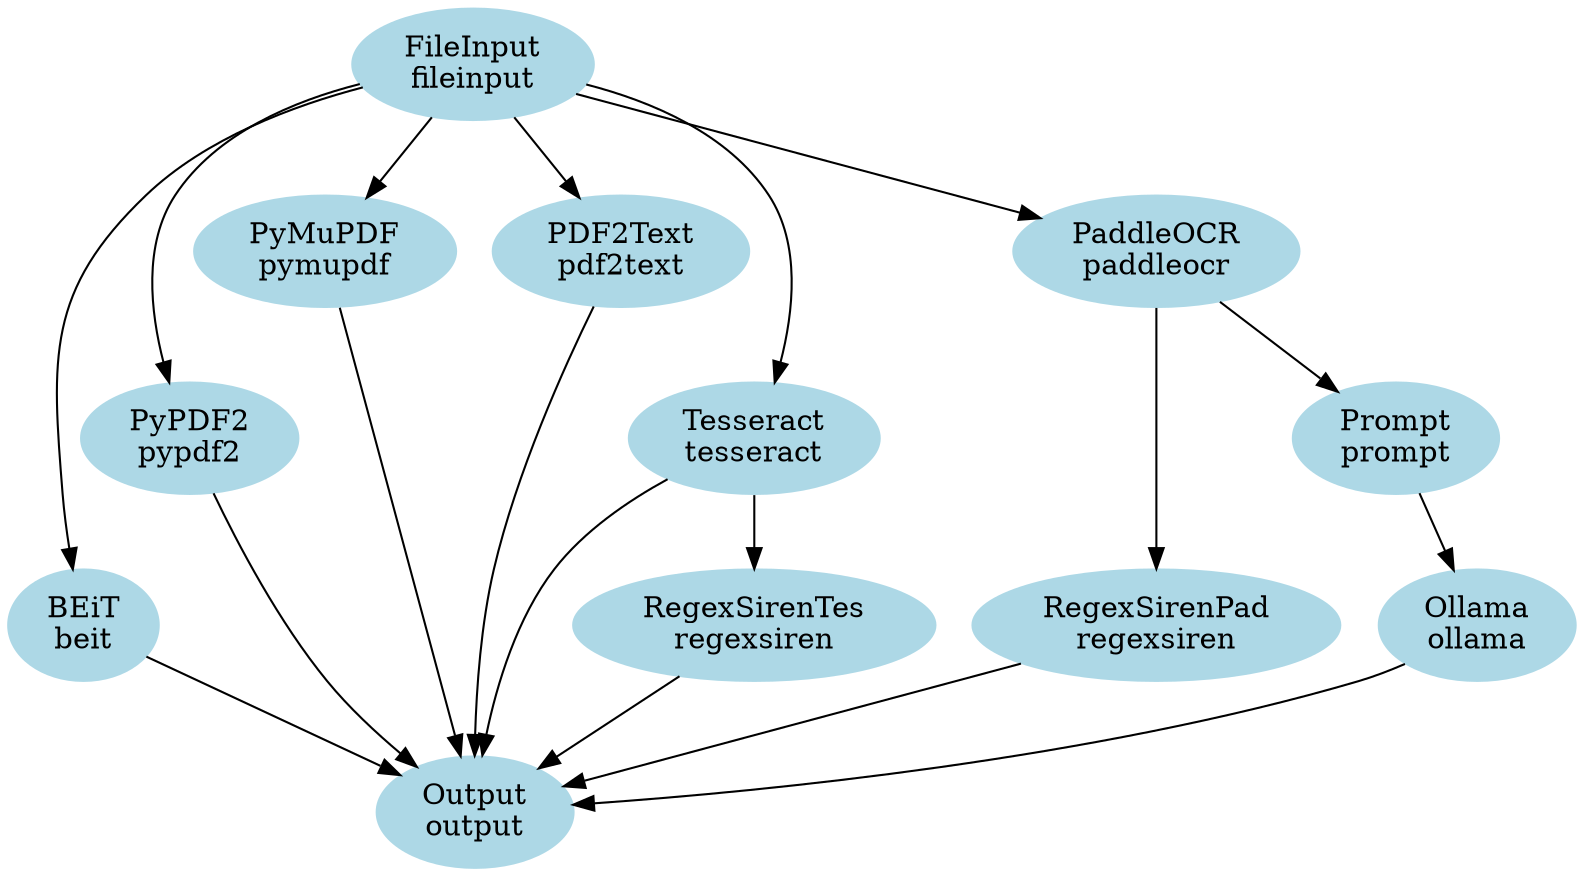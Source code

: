 digraph {
	FileInput [label="FileInput
fileinput" color=lightblue style=filled]
	BEiT [label="BEiT
beit" color=lightblue style=filled]
	PyPDF2 [label="PyPDF2
pypdf2" color=lightblue style=filled]
	PyMuPDF [label="PyMuPDF
pymupdf" color=lightblue style=filled]
	Output [label="Output
output" color=lightblue style=filled]
	PDF2Text [label="PDF2Text
pdf2text" color=lightblue style=filled]
	Tesseract [label="Tesseract
tesseract" color=lightblue style=filled]
	RegexSirenTes [label="RegexSirenTes
regexsiren" color=lightblue style=filled]
	PaddleOCR [label="PaddleOCR
paddleocr" color=lightblue style=filled]
	RegexSirenPad [label="RegexSirenPad
regexsiren" color=lightblue style=filled]
	Ollama [label="Ollama
ollama" color=lightblue style=filled]
	Prompt [label="Prompt
prompt" color=lightblue style=filled]
	FileInput -> BEiT
	FileInput -> PyPDF2
	FileInput -> PyMuPDF
	FileInput -> PDF2Text
	FileInput -> Tesseract
	FileInput -> PaddleOCR
	BEiT -> Output
	PyPDF2 -> Output
	PyMuPDF -> Output
	PDF2Text -> Output
	Tesseract -> Output
	Tesseract -> RegexSirenTes
	RegexSirenTes -> Output
	PaddleOCR -> RegexSirenPad
	RegexSirenPad -> Output
	PaddleOCR -> Prompt
	Prompt -> Ollama
	Ollama -> Output
}
